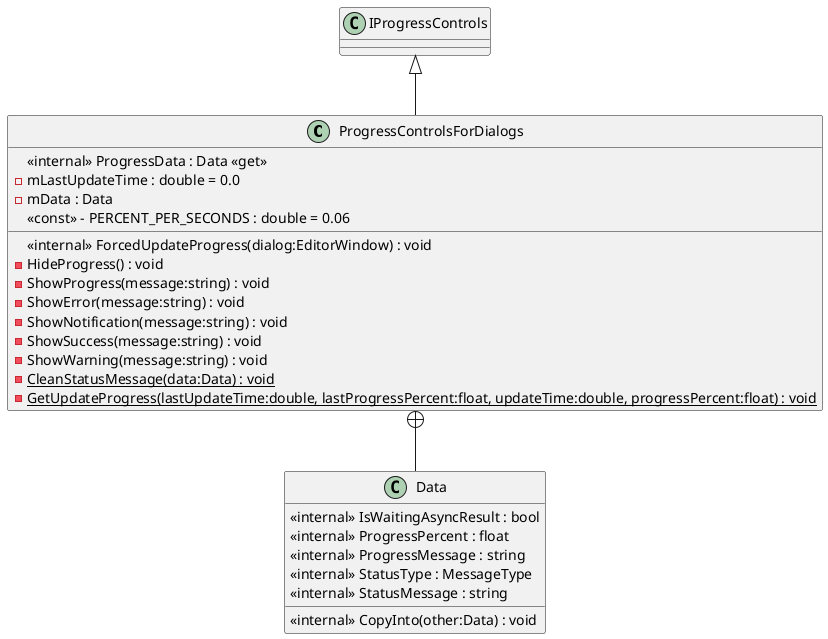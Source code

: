 @startuml
class ProgressControlsForDialogs {
    <<internal>> ProgressData : Data <<get>>
    <<internal>> ForcedUpdateProgress(dialog:EditorWindow) : void
    - HideProgress() : void
    - ShowProgress(message:string) : void
    - ShowError(message:string) : void
    - ShowNotification(message:string) : void
    - ShowSuccess(message:string) : void
    - ShowWarning(message:string) : void
    {static} - CleanStatusMessage(data:Data) : void
    {static} - GetUpdateProgress(lastUpdateTime:double, lastProgressPercent:float, updateTime:double, progressPercent:float) : void
    - mLastUpdateTime : double = 0.0
    - mData : Data
    <<const>> - PERCENT_PER_SECONDS : double = 0.06
}
class Data {
    <<internal>> IsWaitingAsyncResult : bool
    <<internal>> ProgressPercent : float
    <<internal>> ProgressMessage : string
    <<internal>> StatusType : MessageType
    <<internal>> StatusMessage : string
    <<internal>> CopyInto(other:Data) : void
}
IProgressControls <|-- ProgressControlsForDialogs
ProgressControlsForDialogs +-- Data
@enduml
